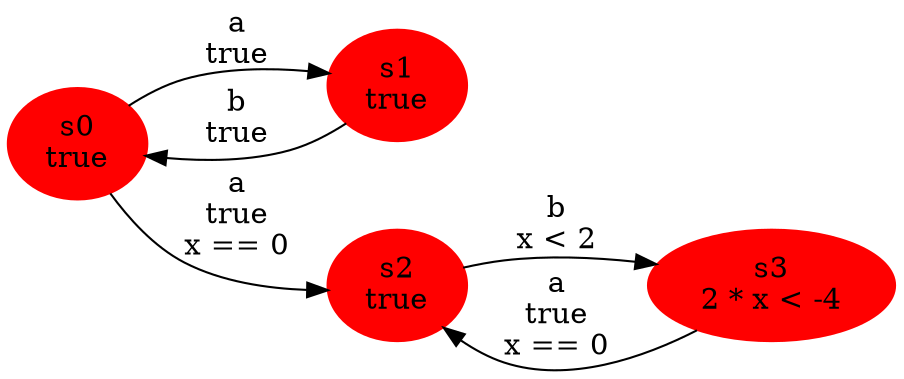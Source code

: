 digraph A1 {
 rankdir=LR;
 size="8,5"
0 [label="s0\ntrue\n",color=red, style=filled];
1 [label="s1\ntrue\n",color=red, style=filled];
2 [label="s2\ntrue\n",color=red, style=filled];
3 [label="s3\n2 * x < -4\n",color=red, style=filled];
0 -> 1 [label="a\ntrue\n"];
0 -> 2 [label="a\ntrue\nx == 0"];
1 -> 0 [label="b\ntrue\n"];
2 -> 3 [label="b\nx < 2\n"];
3 -> 2 [label="a\ntrue\nx == 0"];
}